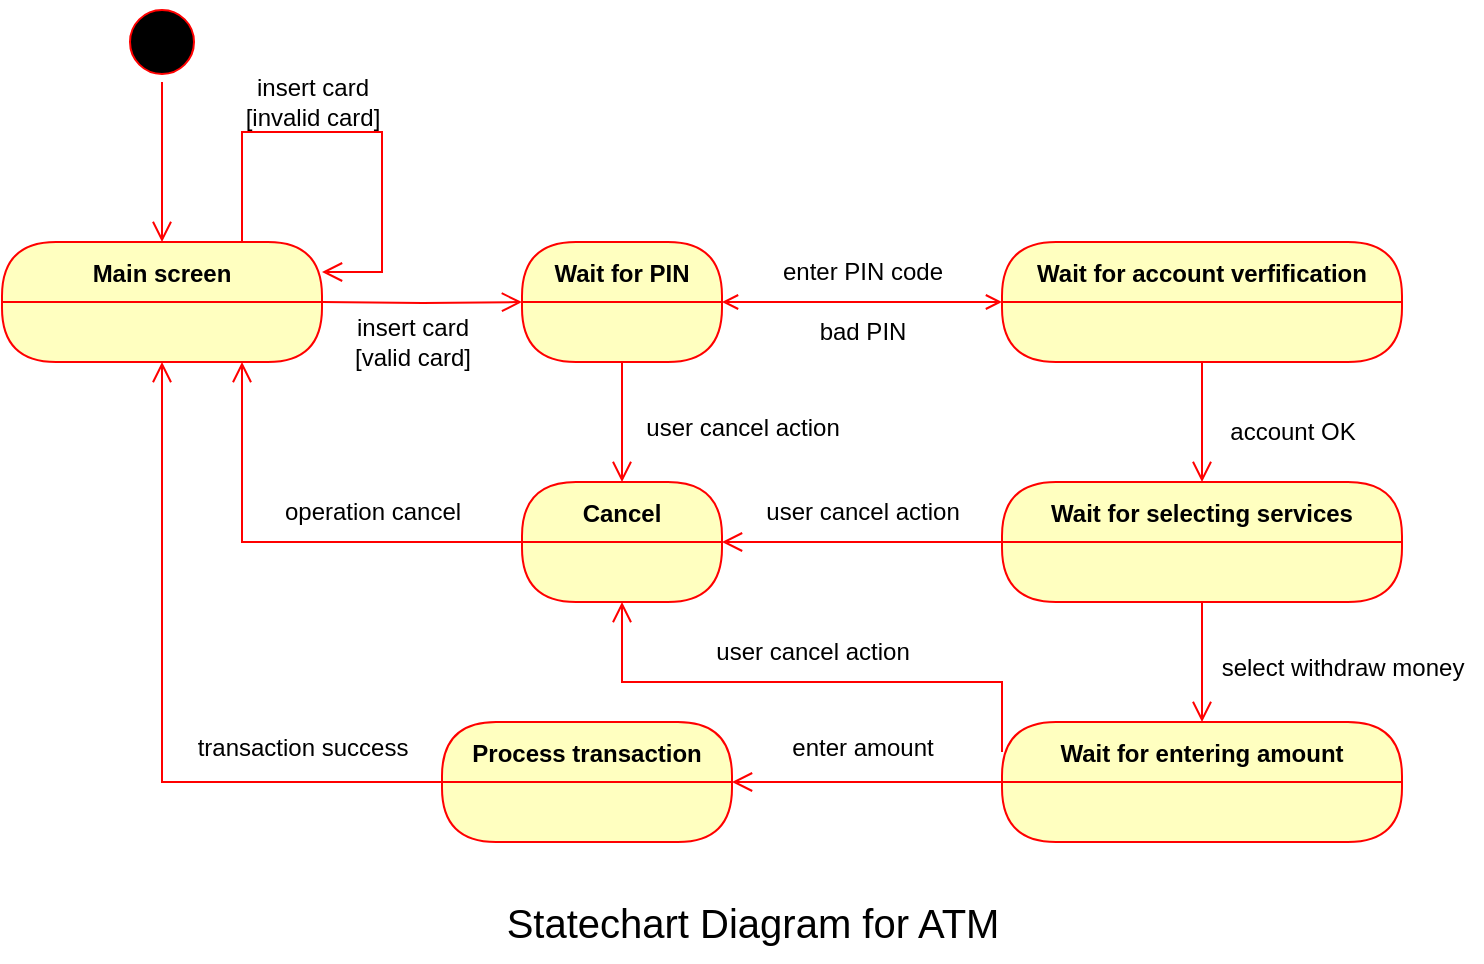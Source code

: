<mxfile version="28.2.1">
  <diagram name="Trang-1" id="dZ7AsQVq5_9kBx7_gG9s">
    <mxGraphModel dx="1489" dy="814" grid="1" gridSize="10" guides="1" tooltips="1" connect="1" arrows="1" fold="1" page="1" pageScale="1" pageWidth="827" pageHeight="1169" math="0" shadow="0">
      <root>
        <mxCell id="0" />
        <mxCell id="1" parent="0" />
        <mxCell id="gGoQSSpjaEfadAE32Dog-1" value="" style="ellipse;html=1;shape=startState;fillColor=#000000;strokeColor=#ff0000;" vertex="1" parent="1">
          <mxGeometry x="100" y="120" width="40" height="40" as="geometry" />
        </mxCell>
        <mxCell id="gGoQSSpjaEfadAE32Dog-2" value="" style="edgeStyle=orthogonalEdgeStyle;html=1;verticalAlign=bottom;endArrow=open;endSize=8;strokeColor=#ff0000;rounded=0;" edge="1" parent="1" source="gGoQSSpjaEfadAE32Dog-1">
          <mxGeometry relative="1" as="geometry">
            <mxPoint x="120" y="240" as="targetPoint" />
          </mxGeometry>
        </mxCell>
        <mxCell id="gGoQSSpjaEfadAE32Dog-3" value="Main screen" style="swimlane;fontStyle=1;align=center;verticalAlign=middle;childLayout=stackLayout;horizontal=1;startSize=30;horizontalStack=0;resizeParent=0;resizeLast=1;container=0;fontColor=#000000;collapsible=0;rounded=1;arcSize=30;strokeColor=#ff0000;fillColor=#ffffc0;swimlaneFillColor=#ffffc0;dropTarget=0;" vertex="1" parent="1">
          <mxGeometry x="40" y="240" width="160" height="60" as="geometry" />
        </mxCell>
        <mxCell id="gGoQSSpjaEfadAE32Dog-4" value="" style="edgeStyle=orthogonalEdgeStyle;html=1;verticalAlign=bottom;endArrow=open;endSize=8;strokeColor=#ff0000;rounded=0;exitX=1;exitY=0;exitDx=0;exitDy=0;entryX=0;entryY=0.5;entryDx=0;entryDy=0;" edge="1" parent="1" target="gGoQSSpjaEfadAE32Dog-5">
          <mxGeometry relative="1" as="geometry">
            <mxPoint x="290" y="270" as="targetPoint" />
            <mxPoint x="200" y="270" as="sourcePoint" />
            <Array as="points" />
          </mxGeometry>
        </mxCell>
        <mxCell id="gGoQSSpjaEfadAE32Dog-5" value="Wait for PIN" style="swimlane;fontStyle=1;align=center;verticalAlign=middle;childLayout=stackLayout;horizontal=1;startSize=30;horizontalStack=0;resizeParent=0;resizeLast=1;container=0;fontColor=#000000;collapsible=0;rounded=1;arcSize=30;strokeColor=#ff0000;fillColor=#ffffc0;swimlaneFillColor=#ffffc0;dropTarget=0;" vertex="1" parent="1">
          <mxGeometry x="300" y="240" width="100" height="60" as="geometry" />
        </mxCell>
        <mxCell id="gGoQSSpjaEfadAE32Dog-6" value="" style="edgeStyle=orthogonalEdgeStyle;html=1;verticalAlign=bottom;endArrow=open;endSize=8;strokeColor=#ff0000;rounded=0;exitX=0.75;exitY=0;exitDx=0;exitDy=0;entryX=1;entryY=0.25;entryDx=0;entryDy=0;" edge="1" parent="1" source="gGoQSSpjaEfadAE32Dog-3" target="gGoQSSpjaEfadAE32Dog-3">
          <mxGeometry relative="1" as="geometry">
            <mxPoint x="230" y="250" as="targetPoint" />
            <mxPoint x="175" y="225" as="sourcePoint" />
            <Array as="points">
              <mxPoint x="160" y="185" />
              <mxPoint x="230" y="185" />
              <mxPoint x="230" y="255" />
            </Array>
          </mxGeometry>
        </mxCell>
        <mxCell id="gGoQSSpjaEfadAE32Dog-7" value="Wait for account verfification" style="swimlane;fontStyle=1;align=center;verticalAlign=middle;childLayout=stackLayout;horizontal=1;startSize=30;horizontalStack=0;resizeParent=0;resizeLast=1;container=0;fontColor=#000000;collapsible=0;rounded=1;arcSize=30;strokeColor=#ff0000;fillColor=#ffffc0;swimlaneFillColor=#ffffc0;dropTarget=0;" vertex="1" parent="1">
          <mxGeometry x="540" y="240" width="200" height="60" as="geometry" />
        </mxCell>
        <mxCell id="gGoQSSpjaEfadAE32Dog-8" value="" style="edgeStyle=orthogonalEdgeStyle;html=1;verticalAlign=bottom;endArrow=open;strokeColor=#ff0000;rounded=0;exitX=1;exitY=0.5;exitDx=0;exitDy=0;entryX=0;entryY=0.5;entryDx=0;entryDy=0;startArrow=open;startFill=0;" edge="1" parent="1" source="gGoQSSpjaEfadAE32Dog-5" target="gGoQSSpjaEfadAE32Dog-7">
          <mxGeometry relative="1" as="geometry">
            <mxPoint x="560" y="330" as="targetPoint" />
            <mxPoint x="460" y="330" as="sourcePoint" />
            <Array as="points" />
          </mxGeometry>
        </mxCell>
        <mxCell id="gGoQSSpjaEfadAE32Dog-9" value="enter PIN code" style="text;html=1;align=center;verticalAlign=middle;resizable=0;points=[];autosize=1;strokeColor=none;fillColor=none;" vertex="1" parent="1">
          <mxGeometry x="420" y="240" width="100" height="30" as="geometry" />
        </mxCell>
        <mxCell id="gGoQSSpjaEfadAE32Dog-10" value="bad PIN" style="text;html=1;align=center;verticalAlign=middle;resizable=0;points=[];autosize=1;strokeColor=none;fillColor=none;" vertex="1" parent="1">
          <mxGeometry x="435" y="270" width="70" height="30" as="geometry" />
        </mxCell>
        <mxCell id="gGoQSSpjaEfadAE32Dog-11" value="Cancel" style="swimlane;fontStyle=1;align=center;verticalAlign=middle;childLayout=stackLayout;horizontal=1;startSize=30;horizontalStack=0;resizeParent=0;resizeLast=1;container=0;fontColor=#000000;collapsible=0;rounded=1;arcSize=30;strokeColor=#ff0000;fillColor=#ffffc0;swimlaneFillColor=#ffffc0;dropTarget=0;" vertex="1" parent="1">
          <mxGeometry x="300" y="360" width="100" height="60" as="geometry" />
        </mxCell>
        <mxCell id="gGoQSSpjaEfadAE32Dog-12" value="" style="edgeStyle=orthogonalEdgeStyle;html=1;verticalAlign=bottom;endArrow=open;endSize=8;strokeColor=#ff0000;rounded=0;exitX=0;exitY=0.5;exitDx=0;exitDy=0;entryX=0.75;entryY=1;entryDx=0;entryDy=0;" edge="1" parent="1" source="gGoQSSpjaEfadAE32Dog-11" target="gGoQSSpjaEfadAE32Dog-3">
          <mxGeometry relative="1" as="geometry">
            <mxPoint x="350" y="280" as="targetPoint" />
            <mxPoint x="250" y="280" as="sourcePoint" />
            <Array as="points" />
          </mxGeometry>
        </mxCell>
        <mxCell id="gGoQSSpjaEfadAE32Dog-13" value="Wait for selecting services" style="swimlane;fontStyle=1;align=center;verticalAlign=middle;childLayout=stackLayout;horizontal=1;startSize=30;horizontalStack=0;resizeParent=0;resizeLast=1;container=0;fontColor=#000000;collapsible=0;rounded=1;arcSize=30;strokeColor=#ff0000;fillColor=#ffffc0;swimlaneFillColor=#ffffc0;dropTarget=0;" vertex="1" parent="1">
          <mxGeometry x="540" y="360" width="200" height="60" as="geometry" />
        </mxCell>
        <mxCell id="gGoQSSpjaEfadAE32Dog-14" value="Wait for entering amount" style="swimlane;fontStyle=1;align=center;verticalAlign=middle;childLayout=stackLayout;horizontal=1;startSize=30;horizontalStack=0;resizeParent=0;resizeLast=1;container=0;fontColor=#000000;collapsible=0;rounded=1;arcSize=30;strokeColor=#ff0000;fillColor=#ffffc0;swimlaneFillColor=#ffffc0;dropTarget=0;" vertex="1" parent="1">
          <mxGeometry x="540" y="480" width="200" height="60" as="geometry" />
        </mxCell>
        <mxCell id="gGoQSSpjaEfadAE32Dog-15" value="Process transaction" style="swimlane;fontStyle=1;align=center;verticalAlign=middle;childLayout=stackLayout;horizontal=1;startSize=30;horizontalStack=0;resizeParent=0;resizeLast=1;container=0;fontColor=#000000;collapsible=0;rounded=1;arcSize=30;strokeColor=#ff0000;fillColor=#ffffc0;swimlaneFillColor=#ffffc0;dropTarget=0;" vertex="1" parent="1">
          <mxGeometry x="260" y="480" width="145" height="60" as="geometry" />
        </mxCell>
        <mxCell id="gGoQSSpjaEfadAE32Dog-16" value="" style="edgeStyle=orthogonalEdgeStyle;html=1;verticalAlign=bottom;endArrow=open;endSize=8;strokeColor=#ff0000;rounded=0;exitX=0;exitY=0.5;exitDx=0;exitDy=0;entryX=1;entryY=0.5;entryDx=0;entryDy=0;" edge="1" parent="1" source="gGoQSSpjaEfadAE32Dog-13" target="gGoQSSpjaEfadAE32Dog-11">
          <mxGeometry relative="1" as="geometry">
            <mxPoint x="520" y="420" as="targetPoint" />
            <mxPoint x="420" y="420" as="sourcePoint" />
            <Array as="points" />
          </mxGeometry>
        </mxCell>
        <mxCell id="gGoQSSpjaEfadAE32Dog-17" value="" style="edgeStyle=orthogonalEdgeStyle;html=1;verticalAlign=bottom;endArrow=open;endSize=8;strokeColor=#ff0000;rounded=0;exitX=0;exitY=0.5;exitDx=0;exitDy=0;entryX=1;entryY=0.5;entryDx=0;entryDy=0;" edge="1" parent="1" source="gGoQSSpjaEfadAE32Dog-14" target="gGoQSSpjaEfadAE32Dog-15">
          <mxGeometry relative="1" as="geometry">
            <mxPoint x="450" y="470" as="targetPoint" />
            <mxPoint x="590" y="470" as="sourcePoint" />
            <Array as="points" />
          </mxGeometry>
        </mxCell>
        <mxCell id="gGoQSSpjaEfadAE32Dog-18" value="" style="edgeStyle=orthogonalEdgeStyle;html=1;verticalAlign=bottom;endArrow=open;endSize=8;strokeColor=#ff0000;rounded=0;exitX=0;exitY=0.5;exitDx=0;exitDy=0;entryX=0.5;entryY=1;entryDx=0;entryDy=0;" edge="1" parent="1" source="gGoQSSpjaEfadAE32Dog-15" target="gGoQSSpjaEfadAE32Dog-3">
          <mxGeometry relative="1" as="geometry">
            <mxPoint x="210" y="400" as="targetPoint" />
            <mxPoint x="350" y="490" as="sourcePoint" />
            <Array as="points" />
          </mxGeometry>
        </mxCell>
        <mxCell id="gGoQSSpjaEfadAE32Dog-19" value="" style="edgeStyle=orthogonalEdgeStyle;html=1;verticalAlign=bottom;endArrow=open;endSize=8;strokeColor=#ff0000;rounded=0;exitX=0;exitY=0.25;exitDx=0;exitDy=0;entryX=0.5;entryY=1;entryDx=0;entryDy=0;" edge="1" parent="1" source="gGoQSSpjaEfadAE32Dog-14" target="gGoQSSpjaEfadAE32Dog-11">
          <mxGeometry relative="1" as="geometry">
            <mxPoint x="480" y="400" as="targetPoint" />
            <mxPoint x="620" y="400" as="sourcePoint" />
            <Array as="points">
              <mxPoint x="540" y="460" />
              <mxPoint x="350" y="460" />
            </Array>
          </mxGeometry>
        </mxCell>
        <mxCell id="gGoQSSpjaEfadAE32Dog-20" value="" style="edgeStyle=orthogonalEdgeStyle;html=1;verticalAlign=bottom;endArrow=open;endSize=8;strokeColor=#ff0000;rounded=0;exitX=0.5;exitY=1;exitDx=0;exitDy=0;entryX=0.5;entryY=0;entryDx=0;entryDy=0;" edge="1" parent="1" source="gGoQSSpjaEfadAE32Dog-13" target="gGoQSSpjaEfadAE32Dog-14">
          <mxGeometry relative="1" as="geometry">
            <mxPoint x="750" y="430" as="targetPoint" />
            <mxPoint x="890" y="400" as="sourcePoint" />
            <Array as="points">
              <mxPoint x="640" y="470" />
              <mxPoint x="640" y="470" />
            </Array>
          </mxGeometry>
        </mxCell>
        <mxCell id="gGoQSSpjaEfadAE32Dog-21" value="" style="edgeStyle=orthogonalEdgeStyle;html=1;verticalAlign=bottom;endArrow=open;endSize=8;strokeColor=#ff0000;rounded=0;exitX=0.5;exitY=1;exitDx=0;exitDy=0;entryX=0.5;entryY=0;entryDx=0;entryDy=0;" edge="1" parent="1" source="gGoQSSpjaEfadAE32Dog-7" target="gGoQSSpjaEfadAE32Dog-13">
          <mxGeometry relative="1" as="geometry">
            <mxPoint x="670" y="500" as="targetPoint" />
            <mxPoint x="670" y="440" as="sourcePoint" />
            <Array as="points">
              <mxPoint x="640" y="330" />
              <mxPoint x="640" y="330" />
            </Array>
          </mxGeometry>
        </mxCell>
        <mxCell id="gGoQSSpjaEfadAE32Dog-22" value="account OK" style="text;html=1;align=center;verticalAlign=middle;resizable=0;points=[];autosize=1;strokeColor=none;fillColor=none;" vertex="1" parent="1">
          <mxGeometry x="640" y="320" width="90" height="30" as="geometry" />
        </mxCell>
        <mxCell id="gGoQSSpjaEfadAE32Dog-23" value="select withdraw money" style="text;html=1;align=center;verticalAlign=middle;resizable=0;points=[];autosize=1;strokeColor=none;fillColor=none;" vertex="1" parent="1">
          <mxGeometry x="640" y="438" width="140" height="30" as="geometry" />
        </mxCell>
        <mxCell id="gGoQSSpjaEfadAE32Dog-24" value="enter amount" style="text;html=1;align=center;verticalAlign=middle;resizable=0;points=[];autosize=1;strokeColor=none;fillColor=none;" vertex="1" parent="1">
          <mxGeometry x="425" y="478" width="90" height="30" as="geometry" />
        </mxCell>
        <mxCell id="gGoQSSpjaEfadAE32Dog-25" value="transaction success" style="text;html=1;align=center;verticalAlign=middle;resizable=0;points=[];autosize=1;strokeColor=none;fillColor=none;" vertex="1" parent="1">
          <mxGeometry x="125" y="478" width="130" height="30" as="geometry" />
        </mxCell>
        <mxCell id="gGoQSSpjaEfadAE32Dog-26" value="operation cancel" style="text;html=1;align=center;verticalAlign=middle;resizable=0;points=[];autosize=1;strokeColor=none;fillColor=none;" vertex="1" parent="1">
          <mxGeometry x="170" y="360" width="110" height="30" as="geometry" />
        </mxCell>
        <mxCell id="gGoQSSpjaEfadAE32Dog-27" value="insert card&lt;div&gt;[valid card]&lt;/div&gt;" style="text;html=1;align=center;verticalAlign=middle;resizable=0;points=[];autosize=1;strokeColor=none;fillColor=none;" vertex="1" parent="1">
          <mxGeometry x="205" y="270" width="80" height="40" as="geometry" />
        </mxCell>
        <mxCell id="gGoQSSpjaEfadAE32Dog-28" value="insert card&lt;div&gt;[invalid card]&lt;/div&gt;" style="text;html=1;align=center;verticalAlign=middle;resizable=0;points=[];autosize=1;strokeColor=none;fillColor=none;" vertex="1" parent="1">
          <mxGeometry x="150" y="150" width="90" height="40" as="geometry" />
        </mxCell>
        <mxCell id="gGoQSSpjaEfadAE32Dog-29" value="" style="edgeStyle=orthogonalEdgeStyle;html=1;verticalAlign=bottom;endArrow=open;endSize=8;strokeColor=#ff0000;rounded=0;entryX=0.5;entryY=0;entryDx=0;entryDy=0;exitX=0.5;exitY=1;exitDx=0;exitDy=0;" edge="1" parent="1" source="gGoQSSpjaEfadAE32Dog-5" target="gGoQSSpjaEfadAE32Dog-11">
          <mxGeometry relative="1" as="geometry">
            <mxPoint x="490" y="360" as="targetPoint" />
            <mxPoint x="460" y="310" as="sourcePoint" />
            <Array as="points">
              <mxPoint x="350" y="340" />
              <mxPoint x="350" y="340" />
            </Array>
          </mxGeometry>
        </mxCell>
        <mxCell id="gGoQSSpjaEfadAE32Dog-30" value="user cancel action" style="text;html=1;align=center;verticalAlign=middle;resizable=0;points=[];autosize=1;strokeColor=none;fillColor=none;" vertex="1" parent="1">
          <mxGeometry x="350" y="318" width="120" height="30" as="geometry" />
        </mxCell>
        <mxCell id="gGoQSSpjaEfadAE32Dog-31" value="user cancel action" style="text;html=1;align=center;verticalAlign=middle;resizable=0;points=[];autosize=1;strokeColor=none;fillColor=none;" vertex="1" parent="1">
          <mxGeometry x="410" y="360" width="120" height="30" as="geometry" />
        </mxCell>
        <mxCell id="gGoQSSpjaEfadAE32Dog-32" value="user cancel action" style="text;html=1;align=center;verticalAlign=middle;resizable=0;points=[];autosize=1;strokeColor=none;fillColor=none;" vertex="1" parent="1">
          <mxGeometry x="385" y="430" width="120" height="30" as="geometry" />
        </mxCell>
        <mxCell id="gGoQSSpjaEfadAE32Dog-33" value="&lt;font style=&quot;font-size: 20px;&quot;&gt;Statechart Diagram for ATM&lt;/font&gt;" style="text;html=1;align=center;verticalAlign=middle;resizable=0;points=[];autosize=1;strokeColor=none;fillColor=none;" vertex="1" parent="1">
          <mxGeometry x="280" y="560" width="270" height="40" as="geometry" />
        </mxCell>
      </root>
    </mxGraphModel>
  </diagram>
</mxfile>
